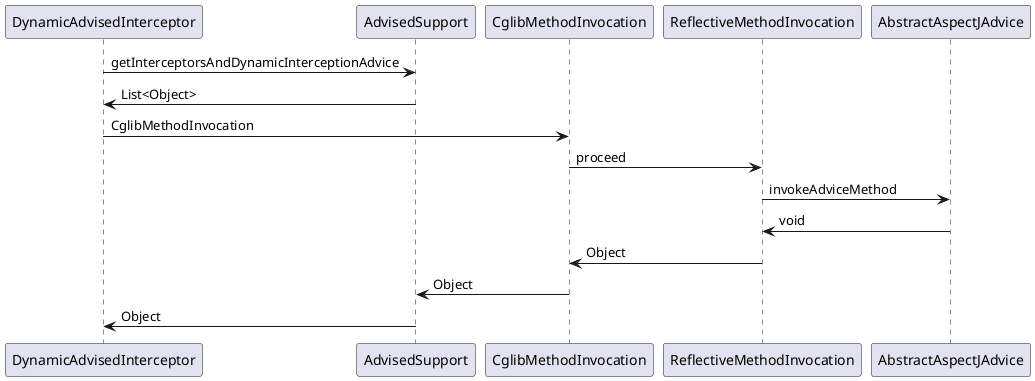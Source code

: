 @startuml
participant DynamicAdvisedInterceptor as F1
participant AdvisedSupport as F2
participant CglibMethodInvocation as F3
participant ReflectiveMethodInvocation as F4
participant AbstractAspectJAdvice as F5

F1 -> F2 : getInterceptorsAndDynamicInterceptionAdvice
F2 -> F1 : List<Object>
F1 -> F3 : CglibMethodInvocation
F3 -> F4 : proceed
F4 -> F5 : invokeAdviceMethod
F5 -> F4 : void
F4 -> F3 : Object
F3 -> F2 : Object
F2 -> F1 : Object




@enduml